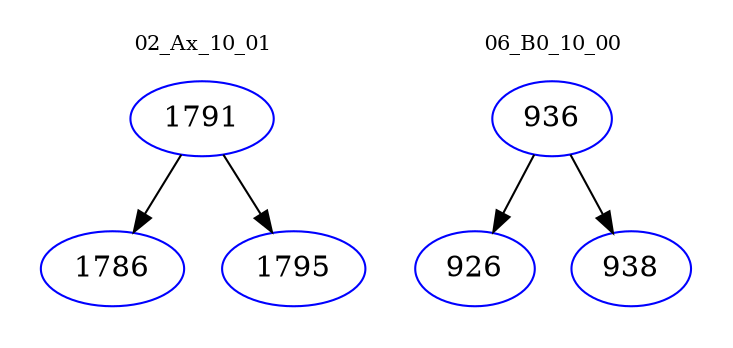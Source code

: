 digraph{
subgraph cluster_0 {
color = white
label = "02_Ax_10_01";
fontsize=10;
T0_1791 [label="1791", color="blue"]
T0_1791 -> T0_1786 [color="black"]
T0_1786 [label="1786", color="blue"]
T0_1791 -> T0_1795 [color="black"]
T0_1795 [label="1795", color="blue"]
}
subgraph cluster_1 {
color = white
label = "06_B0_10_00";
fontsize=10;
T1_936 [label="936", color="blue"]
T1_936 -> T1_926 [color="black"]
T1_926 [label="926", color="blue"]
T1_936 -> T1_938 [color="black"]
T1_938 [label="938", color="blue"]
}
}
